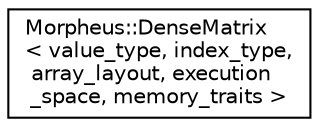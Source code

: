 digraph "Graphical Class Hierarchy"
{
 // LATEX_PDF_SIZE
  edge [fontname="Helvetica",fontsize="10",labelfontname="Helvetica",labelfontsize="10"];
  node [fontname="Helvetica",fontsize="10",shape=record];
  rankdir="LR";
  Node0 [label="Morpheus::DenseMatrix\l\< value_type, index_type,\l array_layout, execution\l_space, memory_traits \>",height=0.2,width=0.4,color="black", fillcolor="white", style="filled",URL="$classMorpheus_1_1DenseMatrix.html",tooltip=" "];
}
